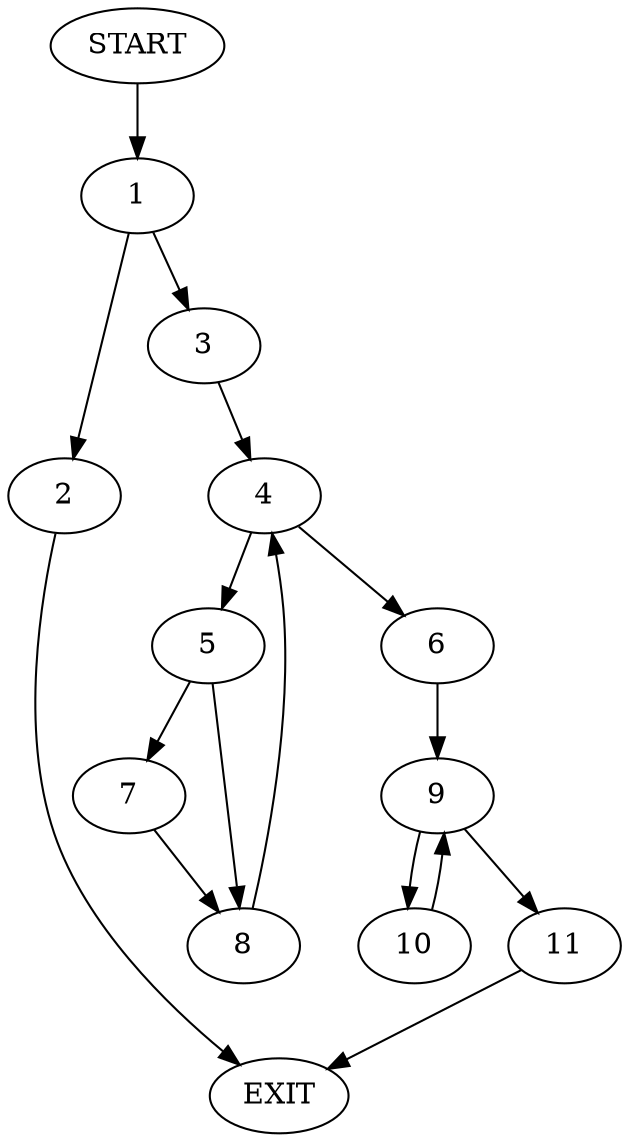 digraph {
0 [label="START"]
12 [label="EXIT"]
0 -> 1
1 -> 2
1 -> 3
3 -> 4
2 -> 12
4 -> 5
4 -> 6
5 -> 7
5 -> 8
6 -> 9
7 -> 8
8 -> 4
9 -> 10
9 -> 11
10 -> 9
11 -> 12
}
